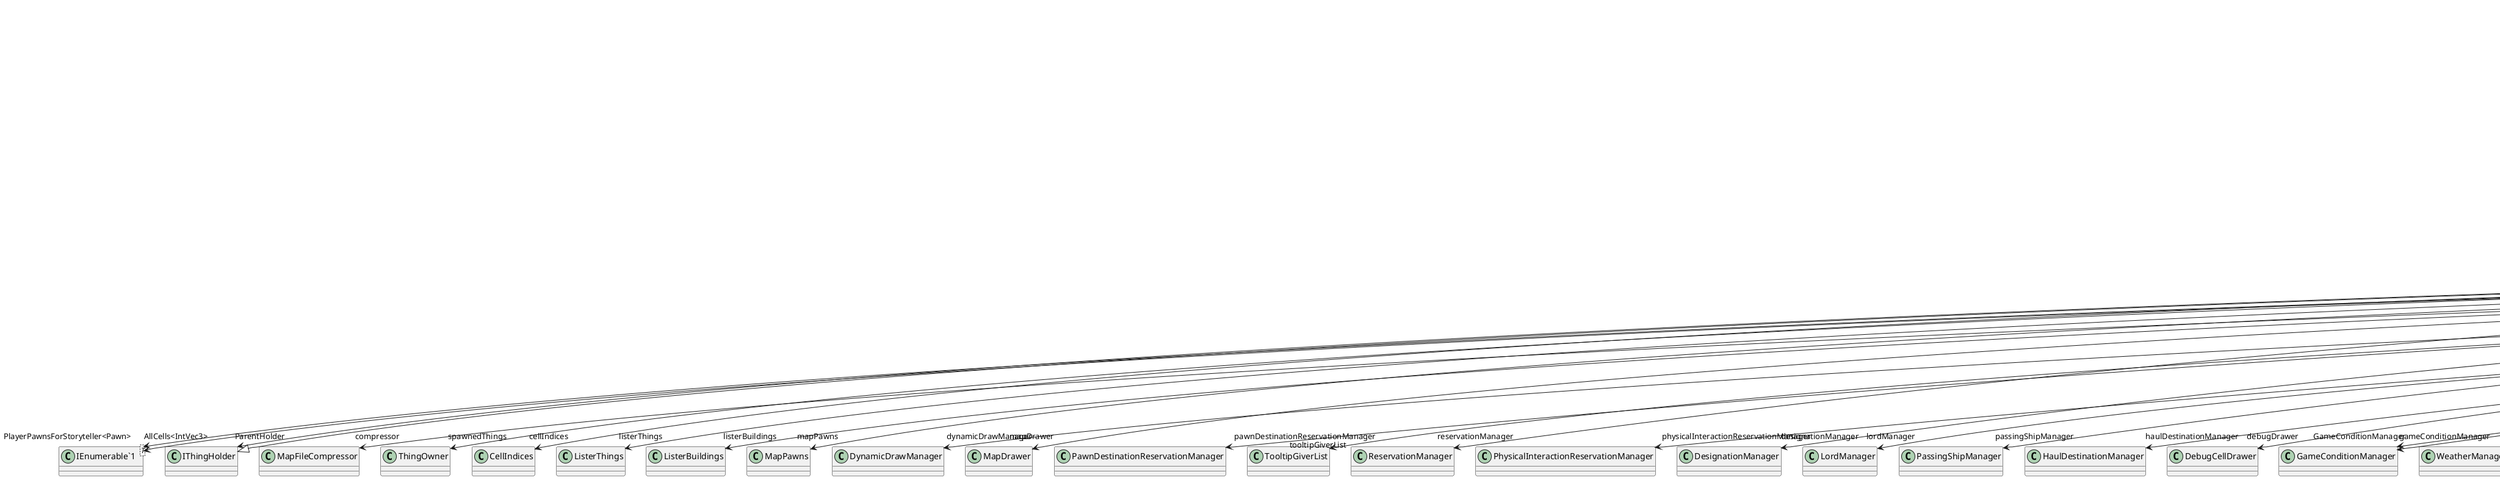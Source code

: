@startuml
class Map <<sealed>> {
    + uniqueID : int
    + generationTick : int
    + <<const>> ThingSaveKey : string = "thing"
    + Index : int <<get>>
    + Area : int <<get>>
    + IsPlayerHome : bool <<get>>
    + IsTempIncidentMap : bool <<get>>
    + Tile : int <<get>>
    + PlayerWealthForStoryteller : float <<get>>
    + AgeInDays : float <<get>>
    + ConstantRandSeed : int <<get>>
    + GetEnumerator() : IEnumerator<IntVec3>
    + IncidentTargetTags() : IEnumerable<IncidentTargetTagDef>
    + ConstructComponents() : void
    + ExposeData() : void
    + FinalizeLoading() : void
    + FinalizeInit() : void
    + MapPreTick() : void
    + MapPostTick() : void
    + MapUpdate() : void
    + GetComponent() : T
    + GetComponent(type:Type) : MapComponent
    + GetUniqueLoadID() : string
    + <<override>> ToString() : string
    + GetDirectlyHeldThings() : ThingOwner
    + GetChildHolders(outChildren:List<IThingHolder>) : void
}
class "List`1"<T> {
}
class "IEnumerable`1"<T> {
}
IIncidentTarget <|-- Map
ILoadReferenceable <|-- Map
IThingHolder <|-- Map
IExposable <|-- Map
Map --> "compressor" MapFileCompressor
Map o-> "info" MapInfo
Map o-> "components<MapComponent>" "List`1"
Map --> "spawnedThings" ThingOwner
Map --> "cellIndices" CellIndices
Map --> "listerThings" ListerThings
Map --> "listerBuildings" ListerBuildings
Map --> "mapPawns" MapPawns
Map --> "dynamicDrawManager" DynamicDrawManager
Map --> "mapDrawer" MapDrawer
Map --> "pawnDestinationReservationManager" PawnDestinationReservationManager
Map --> "tooltipGiverList" TooltipGiverList
Map --> "reservationManager" ReservationManager
Map --> "physicalInteractionReservationManager" PhysicalInteractionReservationManager
Map --> "designationManager" DesignationManager
Map --> "lordManager" LordManager
Map --> "passingShipManager" PassingShipManager
Map --> "haulDestinationManager" HaulDestinationManager
Map --> "debugDrawer" DebugCellDrawer
Map --> "gameConditionManager" GameConditionManager
Map --> "weatherManager" WeatherManager
Map --> "zoneManager" ZoneManager
Map --> "resourceCounter" ResourceCounter
Map --> "mapTemperature" MapTemperature
Map --> "temperatureCache" TemperatureCache
Map --> "areaManager" AreaManager
Map --> "attackTargetsCache" AttackTargetsCache
Map --> "attackTargetReservationManager" AttackTargetReservationManager
Map --> "lordsStarter" VoluntarilyJoinableLordsStarter
Map --> "thingGrid" ThingGrid
Map --> "coverGrid" CoverGrid
Map --> "edificeGrid" EdificeGrid
Map --> "blueprintGrid" BlueprintGrid
Map --> "fogGrid" FogGrid
Map --> "regionGrid" RegionGrid
Map --> "glowGrid" GlowGrid
Map --> "terrainGrid" TerrainGrid
Map --> "pathGrid" PathGrid
Map --> "roofGrid" RoofGrid
Map --> "fertilityGrid" FertilityGrid
Map --> "snowGrid" SnowGrid
Map --> "deepResourceGrid" DeepResourceGrid
Map --> "exitMapGrid" ExitMapGrid
Map --> "avoidGrid" AvoidGrid
Map --> "linkGrid" LinkGrid
Map --> "glowFlooder" GlowFlooder
Map --> "powerNetManager" PowerNetManager
Map --> "powerNetGrid" PowerNetGrid
Map --> "regionMaker" RegionMaker
Map --> "pathFinder" PathFinder
Map --> "pawnPathPool" PawnPathPool
Map --> "regionAndRoomUpdater" RegionAndRoomUpdater
Map --> "regionLinkDatabase" RegionLinkDatabase
Map --> "moteCounter" MoteCounter
Map --> "gatherSpotLister" GatherSpotLister
Map --> "windManager" WindManager
Map --> "listerBuildingsRepairable" ListerBuildingsRepairable
Map --> "listerHaulables" ListerHaulables
Map --> "listerMergeables" ListerMergeables
Map --> "listerArtificialBuildingsForMeditation" ListerArtificialBuildingsForMeditation
Map --> "listerBuldingOfDefInProximity" ListerBuldingOfDefInProximity
Map --> "listerFilthInHomeArea" ListerFilthInHomeArea
Map --> "reachability" Reachability
Map --> "itemAvailability" ItemAvailability
Map --> "autoBuildRoofAreaSetter" AutoBuildRoofAreaSetter
Map --> "roofCollapseBufferResolver" RoofCollapseBufferResolver
Map --> "roofCollapseBuffer" RoofCollapseBuffer
Map --> "wildAnimalSpawner" WildAnimalSpawner
Map --> "wildPlantSpawner" WildPlantSpawner
Map --> "steadyEnvironmentEffects" SteadyEnvironmentEffects
Map --> "skyManager" SkyManager
Map --> "overlayDrawer" OverlayDrawer
Map --> "floodFiller" FloodFiller
Map --> "weatherDecider" WeatherDecider
Map --> "fireWatcher" FireWatcher
Map --> "dangerWatcher" DangerWatcher
Map --> "damageWatcher" DamageWatcher
Map --> "strengthWatcher" StrengthWatcher
Map --> "wealthWatcher" WealthWatcher
Map --> "regionDirtyer" RegionDirtyer
Map --> "cellsInRandomOrder" MapCellsInRandomOrder
Map --> "rememberedCameraPos" RememberedCameraPos
Map --> "mineStrikeManager" MineStrikeManager
Map --> "storyState" StoryState
Map --> "roadInfo" RoadInfo
Map --> "waterInfo" WaterInfo
Map --> "retainedCaravanData" RetainedCaravanData
Map --> "temporaryThingDrawer" TemporaryThingDrawer
Map --> "Size" IntVec3
Map --> "Center" IntVec3
Map --> "ParentFaction" Faction
Map --> "ParentHolder" IThingHolder
Map --> "AllCells<IntVec3>" "IEnumerable`1"
Map --> "TileInfo" Tile
Map --> "Biome" BiomeDef
Map --> "StoryState" StoryState
Map --> "GameConditionManager" GameConditionManager
Map --> "PlayerPawnsForStoryteller<Pawn>" "IEnumerable`1"
Map --> "IncidentPointsRandomFactorRange" FloatRange
Map --> "Parent" MapParent
@enduml
